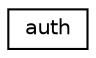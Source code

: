 digraph "Graphical Class Hierarchy"
{
  edge [fontname="Helvetica",fontsize="10",labelfontname="Helvetica",labelfontsize="10"];
  node [fontname="Helvetica",fontsize="10",shape=record];
  rankdir="LR";
  Node0 [label="auth",height=0.2,width=0.4,color="black", fillcolor="white", style="filled",URL="$structauth.html"];
}
